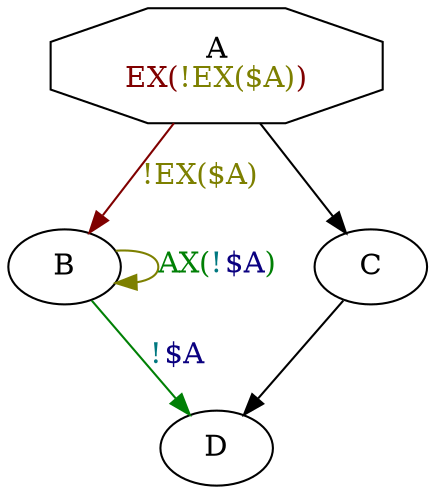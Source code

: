 digraph system {
N0 [label=<A<BR/><FONT COLOR="0.0 1 0.5">EX(<FONT COLOR="0.17 1 0.5">!EX($A)</FONT>)</FONT>>,shape=octagon]
N1 [label=<B>]
N2 [label=<D>]
N3 [label=<C>]
N0 -> N3
N3 -> N2
N1 -> N2 [color="0.34 1 0.5",label=<<FONT COLOR="0.51 1 0.5">!<FONT COLOR="0.68 1 0.5">$A</FONT></FONT>>]
N0 -> N1 [color="0.0 1 0.5",label=<<FONT COLOR="0.17 1 0.5">!EX($A)</FONT>>]
N1 -> N1 [color="0.17 1 0.5",label=<<FONT COLOR="0.34 1 0.5">AX(<FONT COLOR="0.51 1 0.5">!<FONT COLOR="0.68 1 0.5">$A</FONT></FONT>)</FONT>>]
}
